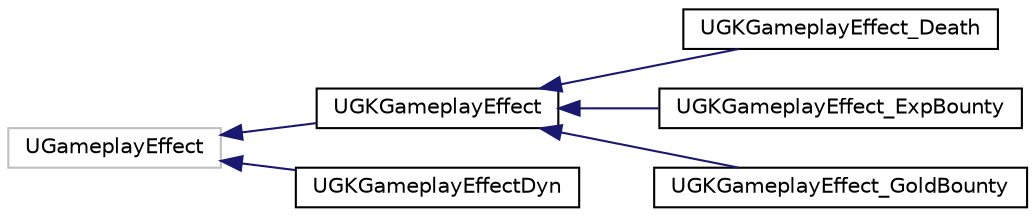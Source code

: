 digraph "Graphical Class Hierarchy"
{
 // LATEX_PDF_SIZE
  edge [fontname="Helvetica",fontsize="10",labelfontname="Helvetica",labelfontsize="10"];
  node [fontname="Helvetica",fontsize="10",shape=record];
  rankdir="LR";
  Node0 [label="UGameplayEffect",height=0.2,width=0.4,color="grey75", fillcolor="white", style="filled",tooltip=" "];
  Node0 -> Node1 [dir="back",color="midnightblue",fontsize="10",style="solid",fontname="Helvetica"];
  Node1 [label="UGKGameplayEffect",height=0.2,width=0.4,color="black", fillcolor="white", style="filled",URL="$classUGKGameplayEffect.html",tooltip=" "];
  Node1 -> Node2 [dir="back",color="midnightblue",fontsize="10",style="solid",fontname="Helvetica"];
  Node2 [label="UGKGameplayEffect_Death",height=0.2,width=0.4,color="black", fillcolor="white", style="filled",URL="$classUGKGameplayEffect__Death.html",tooltip=" "];
  Node1 -> Node3 [dir="back",color="midnightblue",fontsize="10",style="solid",fontname="Helvetica"];
  Node3 [label="UGKGameplayEffect_ExpBounty",height=0.2,width=0.4,color="black", fillcolor="white", style="filled",URL="$classUGKGameplayEffect__ExpBounty.html",tooltip=" "];
  Node1 -> Node4 [dir="back",color="midnightblue",fontsize="10",style="solid",fontname="Helvetica"];
  Node4 [label="UGKGameplayEffect_GoldBounty",height=0.2,width=0.4,color="black", fillcolor="white", style="filled",URL="$classUGKGameplayEffect__GoldBounty.html",tooltip=" "];
  Node0 -> Node5 [dir="back",color="midnightblue",fontsize="10",style="solid",fontname="Helvetica"];
  Node5 [label="UGKGameplayEffectDyn",height=0.2,width=0.4,color="black", fillcolor="white", style="filled",URL="$classUGKGameplayEffectDyn.html",tooltip=" "];
}
